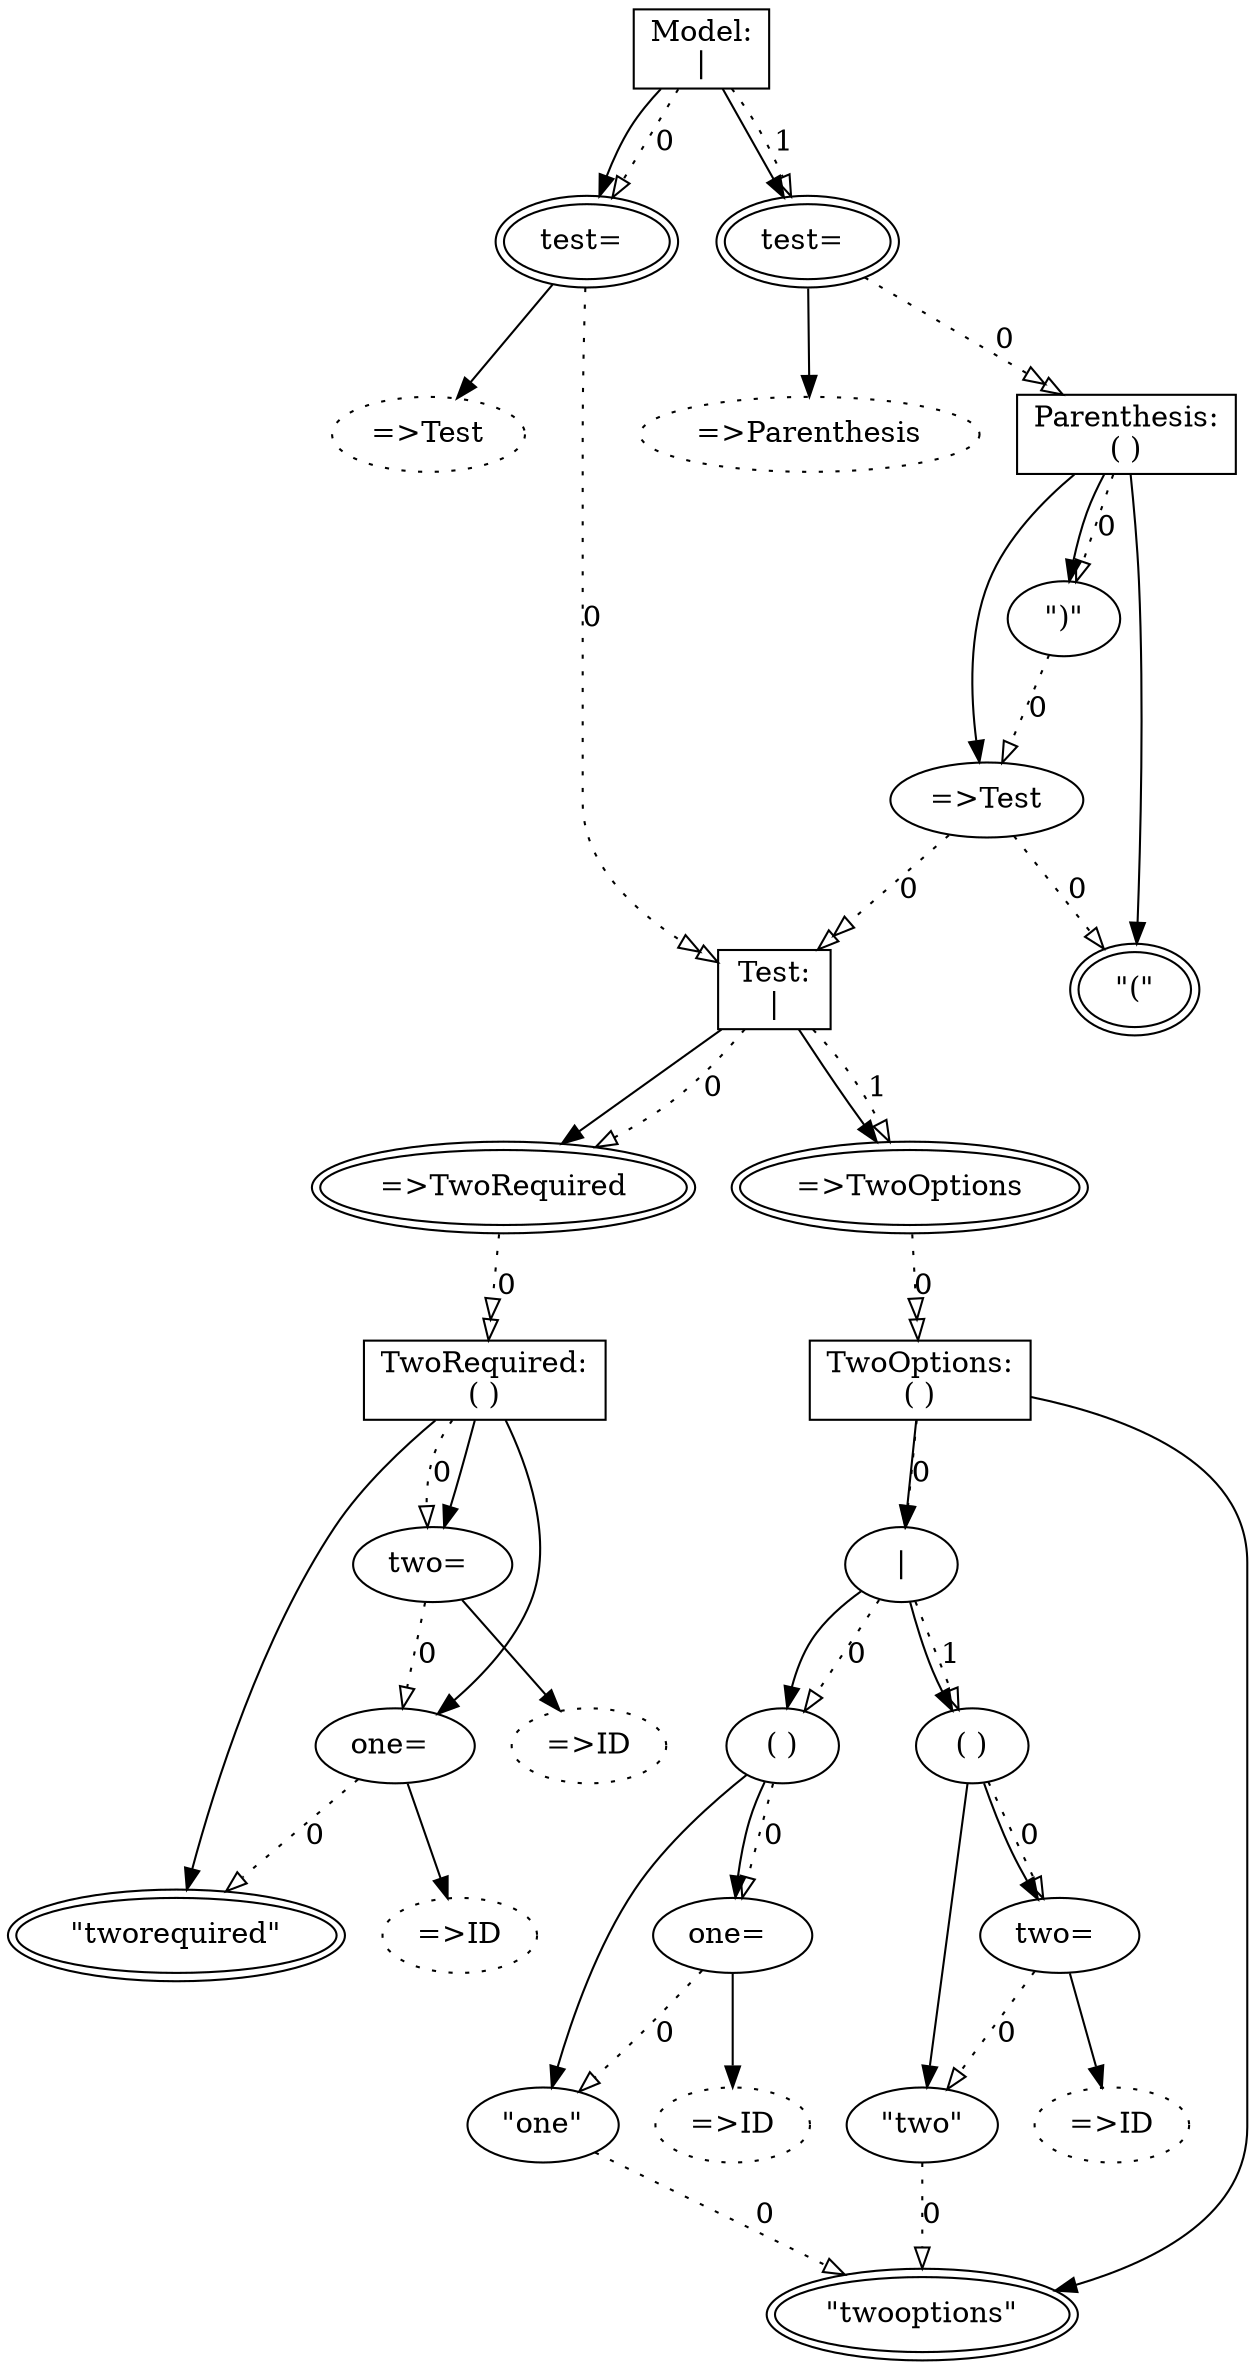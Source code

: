 ## This is a Graphviz .dot file (http://www.graphviz.org/)
## You can use the command 'dot -Tpdf this.dot > out.pdf' to render it.
digraph G {
alternatives13668800 [shape=record,label="Model:\n\|"];
assignment6413655 [label="test= ",peripheries=2];
rulecall14603238 [label="=>Test",style=dotted];
assignment2290357 [label="test= ",peripheries=2];
rulecall4761343 [label="=>Parenthesis",style=dotted];
group10489794 [shape=record,label="Parenthesis:\n( )"];
keyword6990646 [label="\"(\"",peripheries=2];
rulecall958828 [label="=>Test"];
keyword8907448 [label="\")\""];
alternatives10761278 [shape=record,label="Test:\n\|"];
rulecall6425262 [label="=>TwoRequired",peripheries=2];
rulecall11223530 [label="=>TwoOptions",peripheries=2];
group8582773 [shape=record,label="TwoRequired:\n( )"];
keyword174921 [label="\"tworequired\"",peripheries=2];
assignment3892983 [label="one= "];
rulecall15003016 [label="=>ID",style=dotted];
assignment10913522 [label="two= "];
rulecall15052683 [label="=>ID",style=dotted];
group14945214 [shape=record,label="TwoOptions:\n( )"];
keyword12514886 [label="\"twooptions\"",peripheries=2];
alternatives1745501 [label="\|"];
group10062146 [label="( )"];
keyword160205 [label="\"one\""];
assignment8227551 [label="one= "];
rulecall2651337 [label="=>ID",style=dotted];
group739616 [label="( )"];
keyword15599802 [label="\"two\""];
assignment8320661 [label="two= "];
rulecall7262273 [label="=>ID",style=dotted];
assignment6413655->rulecall14603238 [];
assignment6413655->alternatives10761278 [label=0,style=dotted,arrowhead=onormalonormal];
alternatives13668800->assignment6413655 [];
assignment2290357->rulecall4761343 [];
assignment2290357->group10489794 [label=0,style=dotted,arrowhead=onormalonormal];
alternatives13668800->assignment2290357 [];
alternatives13668800->assignment6413655 [label=0,style=dotted,arrowhead=onormal];
alternatives13668800->assignment2290357 [label=1,style=dotted,arrowhead=onormal];
group10489794->keyword6990646 [];
rulecall958828->alternatives10761278 [label=0,style=dotted,arrowhead=onormalonormal];
rulecall958828->keyword6990646 [arrowtail=odot,label=0,style=dotted,arrowhead=onormal];
group10489794->rulecall958828 [];
keyword8907448->rulecall958828 [label=0,style=dotted,arrowhead=onormal];
group10489794->keyword8907448 [];
group10489794->keyword8907448 [label=0,style=dotted,arrowhead=onormal];
rulecall6425262->group8582773 [label=0,style=dotted,arrowhead=onormalonormal];
alternatives10761278->rulecall6425262 [];
rulecall11223530->group14945214 [label=0,style=dotted,arrowhead=onormalonormal];
alternatives10761278->rulecall11223530 [];
alternatives10761278->rulecall6425262 [label=0,style=dotted,arrowhead=onormal];
alternatives10761278->rulecall11223530 [label=1,style=dotted,arrowhead=onormal];
group8582773->keyword174921 [];
assignment3892983->rulecall15003016 [];
assignment3892983->keyword174921 [label=0,style=dotted,arrowhead=onormal];
group8582773->assignment3892983 [];
assignment10913522->rulecall15052683 [];
assignment10913522->assignment3892983 [label=0,style=dotted,arrowhead=onormal];
group8582773->assignment10913522 [];
group8582773->assignment10913522 [label=0,style=dotted,arrowhead=onormal];
group14945214->keyword12514886 [];
keyword160205->keyword12514886 [label=0,style=dotted,arrowhead=onormal];
group10062146->keyword160205 [];
assignment8227551->rulecall2651337 [];
assignment8227551->keyword160205 [label=0,style=dotted,arrowhead=onormal];
group10062146->assignment8227551 [];
group10062146->assignment8227551 [label=0,style=dotted,arrowhead=onormal];
alternatives1745501->group10062146 [];
keyword15599802->keyword12514886 [label=0,style=dotted,arrowhead=onormal];
group739616->keyword15599802 [];
assignment8320661->rulecall7262273 [];
assignment8320661->keyword15599802 [label=0,style=dotted,arrowhead=onormal];
group739616->assignment8320661 [];
group739616->assignment8320661 [label=0,style=dotted,arrowhead=onormal];
alternatives1745501->group739616 [];
alternatives1745501->group10062146 [label=0,style=dotted,arrowhead=onormal];
alternatives1745501->group739616 [label=1,style=dotted,arrowhead=onormal];
group14945214->alternatives1745501 [];
group14945214->alternatives1745501 [label=0,style=dotted,arrowhead=onormal];
}

